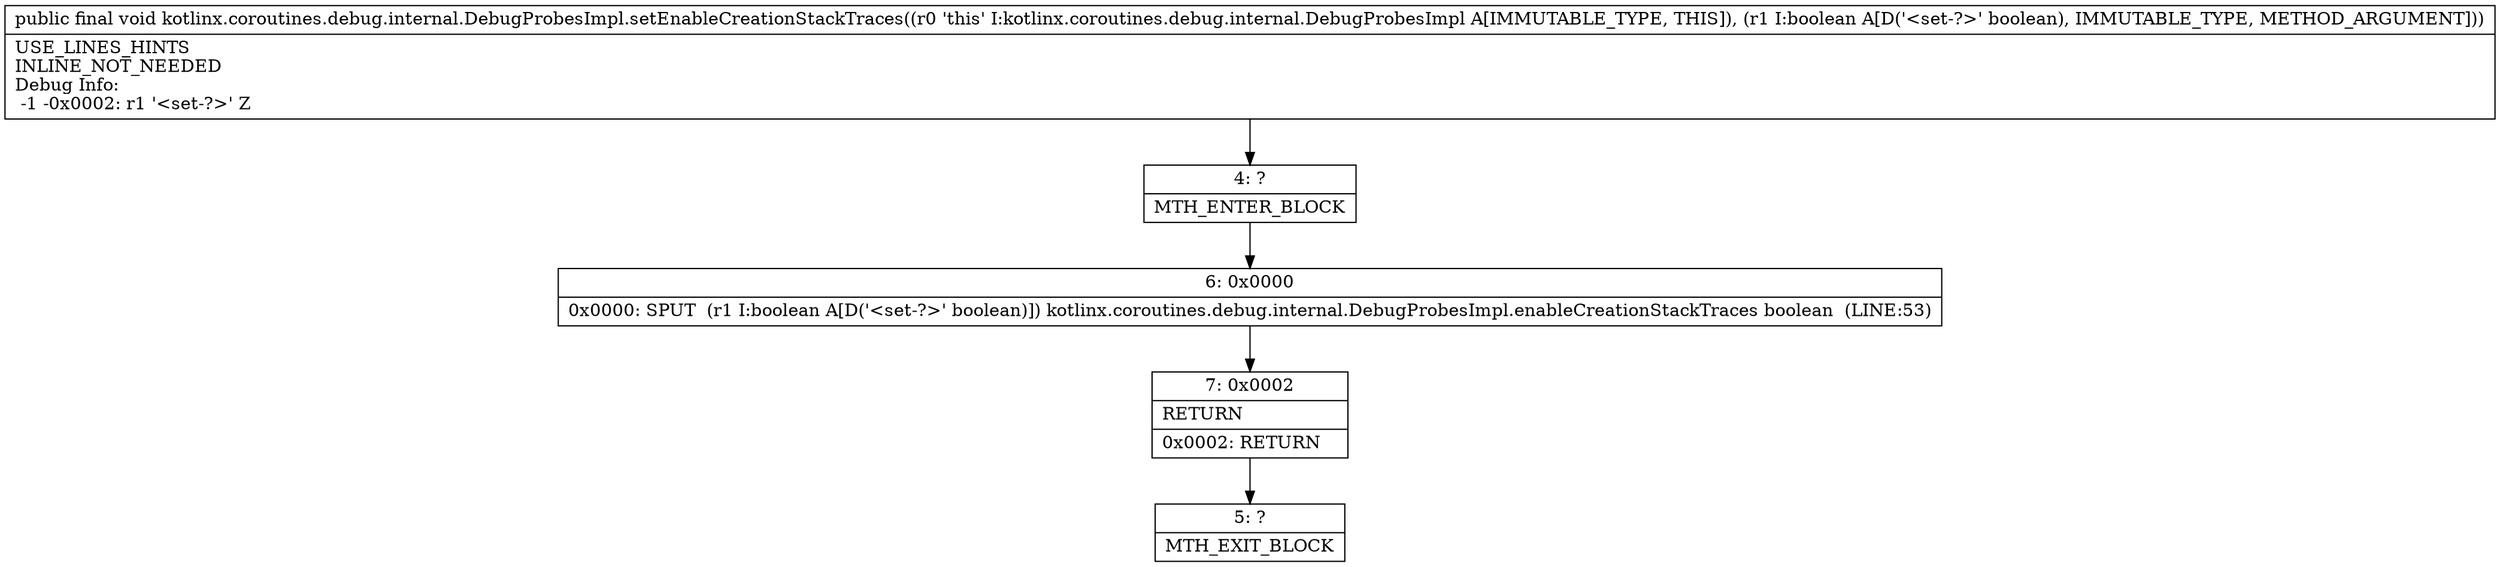 digraph "CFG forkotlinx.coroutines.debug.internal.DebugProbesImpl.setEnableCreationStackTraces(Z)V" {
Node_4 [shape=record,label="{4\:\ ?|MTH_ENTER_BLOCK\l}"];
Node_6 [shape=record,label="{6\:\ 0x0000|0x0000: SPUT  (r1 I:boolean A[D('\<set\-?\>' boolean)]) kotlinx.coroutines.debug.internal.DebugProbesImpl.enableCreationStackTraces boolean  (LINE:53)\l}"];
Node_7 [shape=record,label="{7\:\ 0x0002|RETURN\l|0x0002: RETURN   \l}"];
Node_5 [shape=record,label="{5\:\ ?|MTH_EXIT_BLOCK\l}"];
MethodNode[shape=record,label="{public final void kotlinx.coroutines.debug.internal.DebugProbesImpl.setEnableCreationStackTraces((r0 'this' I:kotlinx.coroutines.debug.internal.DebugProbesImpl A[IMMUTABLE_TYPE, THIS]), (r1 I:boolean A[D('\<set\-?\>' boolean), IMMUTABLE_TYPE, METHOD_ARGUMENT]))  | USE_LINES_HINTS\lINLINE_NOT_NEEDED\lDebug Info:\l  \-1 \-0x0002: r1 '\<set\-?\>' Z\l}"];
MethodNode -> Node_4;Node_4 -> Node_6;
Node_6 -> Node_7;
Node_7 -> Node_5;
}

